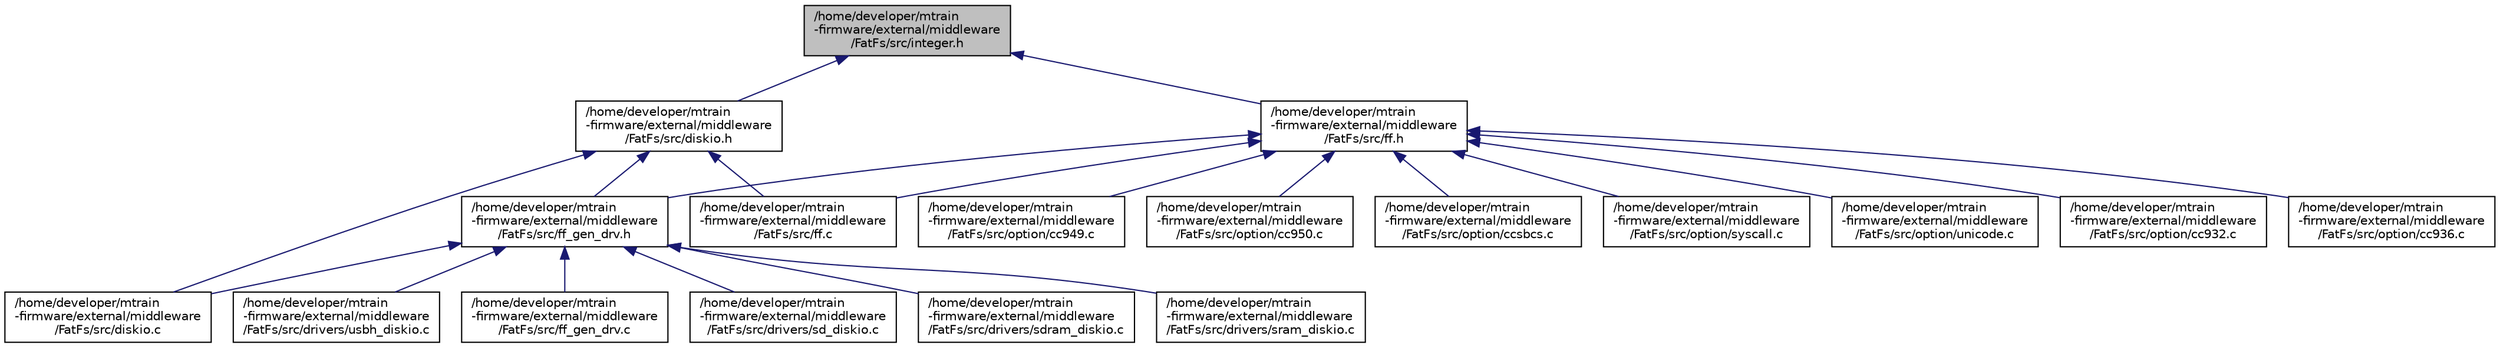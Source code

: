 digraph "/home/developer/mtrain-firmware/external/middleware/FatFs/src/integer.h"
{
  edge [fontname="Helvetica",fontsize="10",labelfontname="Helvetica",labelfontsize="10"];
  node [fontname="Helvetica",fontsize="10",shape=record];
  Node1 [label="/home/developer/mtrain\l-firmware/external/middleware\l/FatFs/src/integer.h",height=0.2,width=0.4,color="black", fillcolor="grey75", style="filled", fontcolor="black"];
  Node1 -> Node2 [dir="back",color="midnightblue",fontsize="10",style="solid",fontname="Helvetica"];
  Node2 [label="/home/developer/mtrain\l-firmware/external/middleware\l/FatFs/src/diskio.h",height=0.2,width=0.4,color="black", fillcolor="white", style="filled",URL="$diskio_8h.html"];
  Node2 -> Node3 [dir="back",color="midnightblue",fontsize="10",style="solid",fontname="Helvetica"];
  Node3 [label="/home/developer/mtrain\l-firmware/external/middleware\l/FatFs/src/diskio.c",height=0.2,width=0.4,color="black", fillcolor="white", style="filled",URL="$diskio_8c.html",tooltip="FatFs low level disk I/O module. "];
  Node2 -> Node4 [dir="back",color="midnightblue",fontsize="10",style="solid",fontname="Helvetica"];
  Node4 [label="/home/developer/mtrain\l-firmware/external/middleware\l/FatFs/src/ff_gen_drv.h",height=0.2,width=0.4,color="black", fillcolor="white", style="filled",URL="$ff__gen__drv_8h.html",tooltip="Header for ff_gen_drv.c module. "];
  Node4 -> Node3 [dir="back",color="midnightblue",fontsize="10",style="solid",fontname="Helvetica"];
  Node4 -> Node5 [dir="back",color="midnightblue",fontsize="10",style="solid",fontname="Helvetica"];
  Node5 [label="/home/developer/mtrain\l-firmware/external/middleware\l/FatFs/src/drivers/sd_diskio.c",height=0.2,width=0.4,color="black", fillcolor="white", style="filled",URL="$sd__diskio_8c.html",tooltip="SD Disk I/O driver. "];
  Node4 -> Node6 [dir="back",color="midnightblue",fontsize="10",style="solid",fontname="Helvetica"];
  Node6 [label="/home/developer/mtrain\l-firmware/external/middleware\l/FatFs/src/drivers/sdram_diskio.c",height=0.2,width=0.4,color="black", fillcolor="white", style="filled",URL="$sdram__diskio_8c.html",tooltip="SDRAM Disk I/O driver. "];
  Node4 -> Node7 [dir="back",color="midnightblue",fontsize="10",style="solid",fontname="Helvetica"];
  Node7 [label="/home/developer/mtrain\l-firmware/external/middleware\l/FatFs/src/drivers/sram_diskio.c",height=0.2,width=0.4,color="black", fillcolor="white", style="filled",URL="$sram__diskio_8c.html",tooltip="SRAM Disk I/O driver. "];
  Node4 -> Node8 [dir="back",color="midnightblue",fontsize="10",style="solid",fontname="Helvetica"];
  Node8 [label="/home/developer/mtrain\l-firmware/external/middleware\l/FatFs/src/drivers/usbh_diskio.c",height=0.2,width=0.4,color="black", fillcolor="white", style="filled",URL="$usbh__diskio_8c.html",tooltip="USB Key Disk I/O driver. "];
  Node4 -> Node9 [dir="back",color="midnightblue",fontsize="10",style="solid",fontname="Helvetica"];
  Node9 [label="/home/developer/mtrain\l-firmware/external/middleware\l/FatFs/src/ff_gen_drv.c",height=0.2,width=0.4,color="black", fillcolor="white", style="filled",URL="$ff__gen__drv_8c.html",tooltip="FatFs generic low level driver. "];
  Node2 -> Node10 [dir="back",color="midnightblue",fontsize="10",style="solid",fontname="Helvetica"];
  Node10 [label="/home/developer/mtrain\l-firmware/external/middleware\l/FatFs/src/ff.c",height=0.2,width=0.4,color="black", fillcolor="white", style="filled",URL="$ff_8c.html"];
  Node1 -> Node11 [dir="back",color="midnightblue",fontsize="10",style="solid",fontname="Helvetica"];
  Node11 [label="/home/developer/mtrain\l-firmware/external/middleware\l/FatFs/src/ff.h",height=0.2,width=0.4,color="black", fillcolor="white", style="filled",URL="$ff_8h.html"];
  Node11 -> Node4 [dir="back",color="midnightblue",fontsize="10",style="solid",fontname="Helvetica"];
  Node11 -> Node10 [dir="back",color="midnightblue",fontsize="10",style="solid",fontname="Helvetica"];
  Node11 -> Node12 [dir="back",color="midnightblue",fontsize="10",style="solid",fontname="Helvetica"];
  Node12 [label="/home/developer/mtrain\l-firmware/external/middleware\l/FatFs/src/option/cc932.c",height=0.2,width=0.4,color="black", fillcolor="white", style="filled",URL="$cc932_8c.html"];
  Node11 -> Node13 [dir="back",color="midnightblue",fontsize="10",style="solid",fontname="Helvetica"];
  Node13 [label="/home/developer/mtrain\l-firmware/external/middleware\l/FatFs/src/option/cc936.c",height=0.2,width=0.4,color="black", fillcolor="white", style="filled",URL="$cc936_8c.html"];
  Node11 -> Node14 [dir="back",color="midnightblue",fontsize="10",style="solid",fontname="Helvetica"];
  Node14 [label="/home/developer/mtrain\l-firmware/external/middleware\l/FatFs/src/option/cc949.c",height=0.2,width=0.4,color="black", fillcolor="white", style="filled",URL="$cc949_8c.html"];
  Node11 -> Node15 [dir="back",color="midnightblue",fontsize="10",style="solid",fontname="Helvetica"];
  Node15 [label="/home/developer/mtrain\l-firmware/external/middleware\l/FatFs/src/option/cc950.c",height=0.2,width=0.4,color="black", fillcolor="white", style="filled",URL="$cc950_8c.html"];
  Node11 -> Node16 [dir="back",color="midnightblue",fontsize="10",style="solid",fontname="Helvetica"];
  Node16 [label="/home/developer/mtrain\l-firmware/external/middleware\l/FatFs/src/option/ccsbcs.c",height=0.2,width=0.4,color="black", fillcolor="white", style="filled",URL="$ccsbcs_8c.html"];
  Node11 -> Node17 [dir="back",color="midnightblue",fontsize="10",style="solid",fontname="Helvetica"];
  Node17 [label="/home/developer/mtrain\l-firmware/external/middleware\l/FatFs/src/option/syscall.c",height=0.2,width=0.4,color="black", fillcolor="white", style="filled",URL="$syscall_8c.html"];
  Node11 -> Node18 [dir="back",color="midnightblue",fontsize="10",style="solid",fontname="Helvetica"];
  Node18 [label="/home/developer/mtrain\l-firmware/external/middleware\l/FatFs/src/option/unicode.c",height=0.2,width=0.4,color="black", fillcolor="white", style="filled",URL="$unicode_8c.html"];
}
